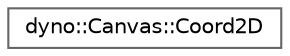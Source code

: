 digraph "Graphical Class Hierarchy"
{
 // LATEX_PDF_SIZE
  bgcolor="transparent";
  edge [fontname=Helvetica,fontsize=10,labelfontname=Helvetica,labelfontsize=10];
  node [fontname=Helvetica,fontsize=10,shape=box,height=0.2,width=0.4];
  rankdir="LR";
  Node0 [id="Node000000",label="dyno::Canvas::Coord2D",height=0.2,width=0.4,color="grey40", fillcolor="white", style="filled",URL="$structdyno_1_1_canvas_1_1_coord2_d.html",tooltip=" "];
}
